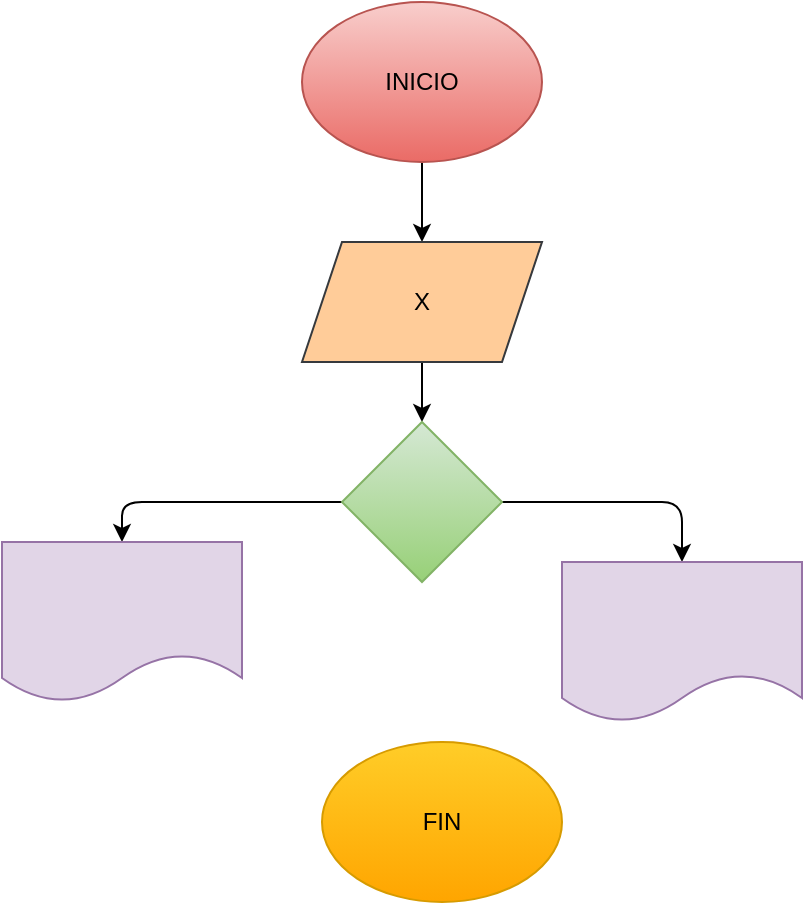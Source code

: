 <mxfile>
    <diagram id="1iUN_XcHX5FBgfyf6xRA" name="Página-1">
        <mxGraphModel dx="1192" dy="470" grid="1" gridSize="10" guides="1" tooltips="1" connect="1" arrows="1" fold="1" page="1" pageScale="1" pageWidth="827" pageHeight="1169" math="0" shadow="0">
            <root>
                <mxCell id="0"/>
                <mxCell id="1" parent="0"/>
                <mxCell id="6" value="FIN" style="ellipse;whiteSpace=wrap;html=1;fillColor=#ffcd28;gradientColor=#ffa500;strokeColor=#d79b00;" vertex="1" parent="1">
                    <mxGeometry x="110" y="400" width="120" height="80" as="geometry"/>
                </mxCell>
                <mxCell id="12" style="edgeStyle=none;html=1;fontColor=#171717;" edge="1" parent="1" source="8" target="9">
                    <mxGeometry relative="1" as="geometry"/>
                </mxCell>
                <mxCell id="8" value="INICIO" style="ellipse;whiteSpace=wrap;html=1;fillColor=#f8cecc;gradientColor=#ea6b66;strokeColor=#b85450;" vertex="1" parent="1">
                    <mxGeometry x="100" y="30" width="120" height="80" as="geometry"/>
                </mxCell>
                <mxCell id="13" style="edgeStyle=none;html=1;fontColor=#171717;" edge="1" parent="1" source="9" target="10">
                    <mxGeometry relative="1" as="geometry"/>
                </mxCell>
                <mxCell id="9" value="X" style="shape=parallelogram;perimeter=parallelogramPerimeter;whiteSpace=wrap;html=1;fixedSize=1;fillColor=#ffcc99;strokeColor=#36393d;" vertex="1" parent="1">
                    <mxGeometry x="100" y="150" width="120" height="60" as="geometry"/>
                </mxCell>
                <mxCell id="14" style="edgeStyle=none;html=1;fontColor=#171717;" edge="1" parent="1" source="10" target="11">
                    <mxGeometry relative="1" as="geometry">
                        <Array as="points">
                            <mxPoint x="290" y="280"/>
                        </Array>
                    </mxGeometry>
                </mxCell>
                <mxCell id="16" style="edgeStyle=none;html=1;entryX=0.5;entryY=0;entryDx=0;entryDy=0;fontColor=#171717;" edge="1" parent="1" source="10" target="15">
                    <mxGeometry relative="1" as="geometry">
                        <Array as="points">
                            <mxPoint x="10" y="280"/>
                        </Array>
                    </mxGeometry>
                </mxCell>
                <mxCell id="10" value="" style="rhombus;whiteSpace=wrap;html=1;fillColor=#d5e8d4;gradientColor=#97d077;strokeColor=#82b366;" vertex="1" parent="1">
                    <mxGeometry x="120" y="240" width="80" height="80" as="geometry"/>
                </mxCell>
                <mxCell id="11" value="" style="shape=document;whiteSpace=wrap;html=1;boundedLbl=1;fillColor=#e1d5e7;strokeColor=#9673a6;" vertex="1" parent="1">
                    <mxGeometry x="230" y="310" width="120" height="80" as="geometry"/>
                </mxCell>
                <mxCell id="15" value="" style="shape=document;whiteSpace=wrap;html=1;boundedLbl=1;fillColor=#e1d5e7;strokeColor=#9673a6;" vertex="1" parent="1">
                    <mxGeometry x="-50" y="300" width="120" height="80" as="geometry"/>
                </mxCell>
            </root>
        </mxGraphModel>
    </diagram>
</mxfile>